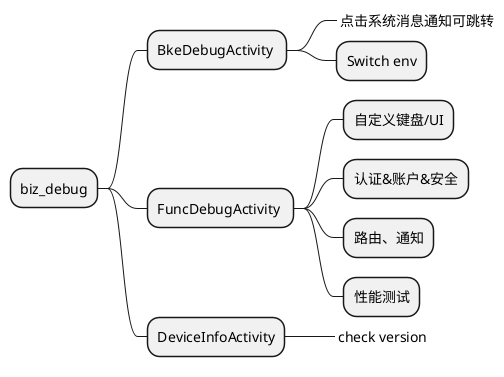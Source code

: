 @startmindmap



* biz_debug
** BkeDebugActivity 
***_ 点击系统消息通知可跳转
*** Switch env


** FuncDebugActivity 
*** 自定义键盘/UI
*** 认证&账户&安全
*** 路由、通知
*** 性能测试


** DeviceInfoActivity
***_ check version



@endmindmap
